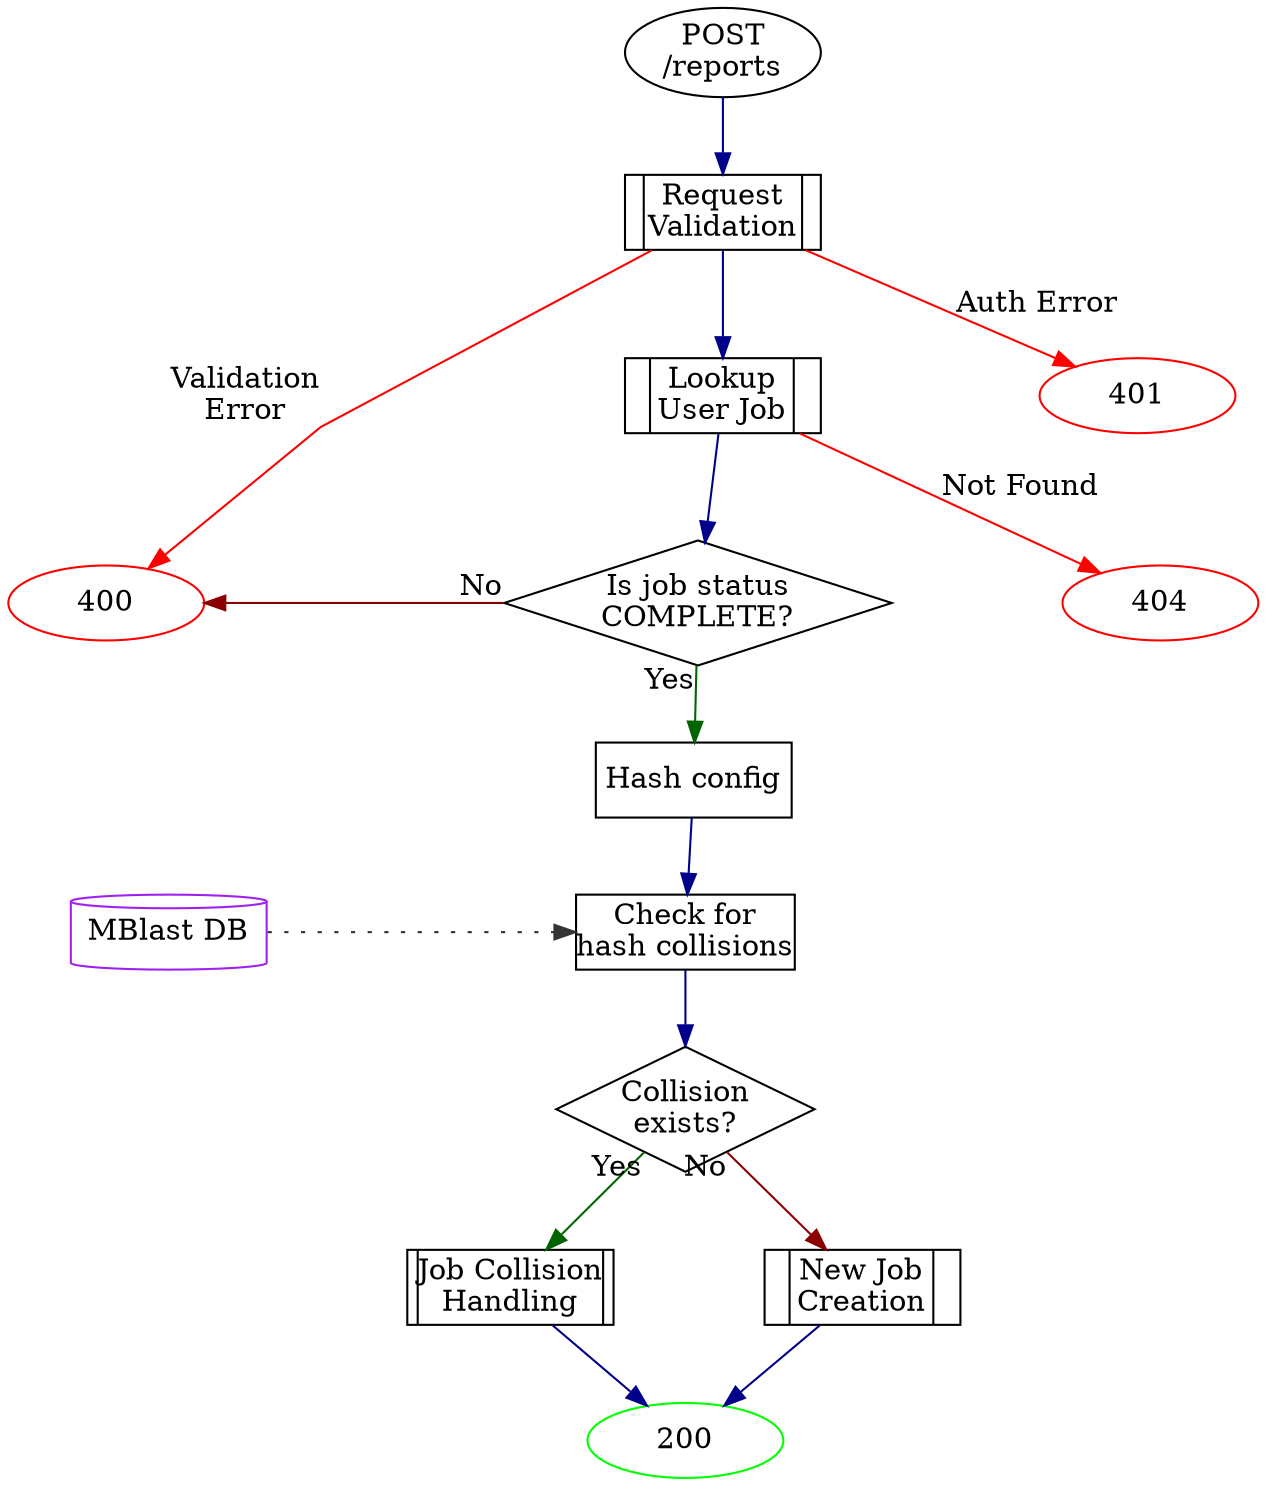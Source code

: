 digraph {
  graph [nodesep=1, splines=line]
  node  [margin=0, shape=rect, width=1.3]
  edge  [color=darkblue]


  //
  // Nodes
  //
  Start              [label="POST\n/reports", shape=oval]
  ValidateRequest    [label="|Request\nValidation|", shape=record]
  LookupUserJob      [label="|Lookup\nUser Job|", shape=record]
  IsJobCompleted     [label="Is job status\nCOMPLETE?", shape=diamond]
  HashConfig         [label="Hash config"]
  CheckForCollision  [label="Check for\nhash collisions"]
  CollisionExists    [label="Collision\nexists?", shape=diamond]
  HandleJobCollision [label="|Job Collision\nHandling|", shape=record]
  HandleNewJobCreation [label="|New Job\nCreation|", shape=record]

  DB [label="MBlast DB", shape=cylinder, color=purple]


  // Response Codes
  {
    node [shape=oval, color=red]

    200 [color=green]
    400
    401
    404
  }


  //
  // Edges
  //
  Start                -> ValidateRequest

  ValidateRequest      -> LookupUserJob
  ValidateRequest      -> 400                  [label="Validation\nError", color=red]
  ValidateRequest      -> 401                  [label="Auth Error", color=red]

  LookupUserJob        -> IsJobCompleted
  LookupUserJob        -> 404                  [label="Not Found", color=red]

  IsJobCompleted       -> HashConfig           [taillabel="Yes", color=darkgreen]
  400                  -> IsJobCompleted       [headlabel="No", color=darkred, dir=back]

  HashConfig           -> CheckForCollision

  DB                   -> CheckForCollision    [style=dotted, color="#333333 "]
  CheckForCollision    -> CollisionExists

  CollisionExists      -> HandleJobCollision   [taillabel="Yes", color=darkgreen]
  CollisionExists      -> HandleNewJobCreation [taillabel="No", color=darkred]

  HandleJobCollision   -> 200
  HandleNewJobCreation -> 200




  //
  // Formatting
  //
  {
    edge [style=invis]
    401 -> 404
    400 -> DB
  }

  {
    graph [rank=same]
    DB
    CheckForCollision
  }

  {
    graph [rank=same]
    400
    IsJobCompleted
  }
}